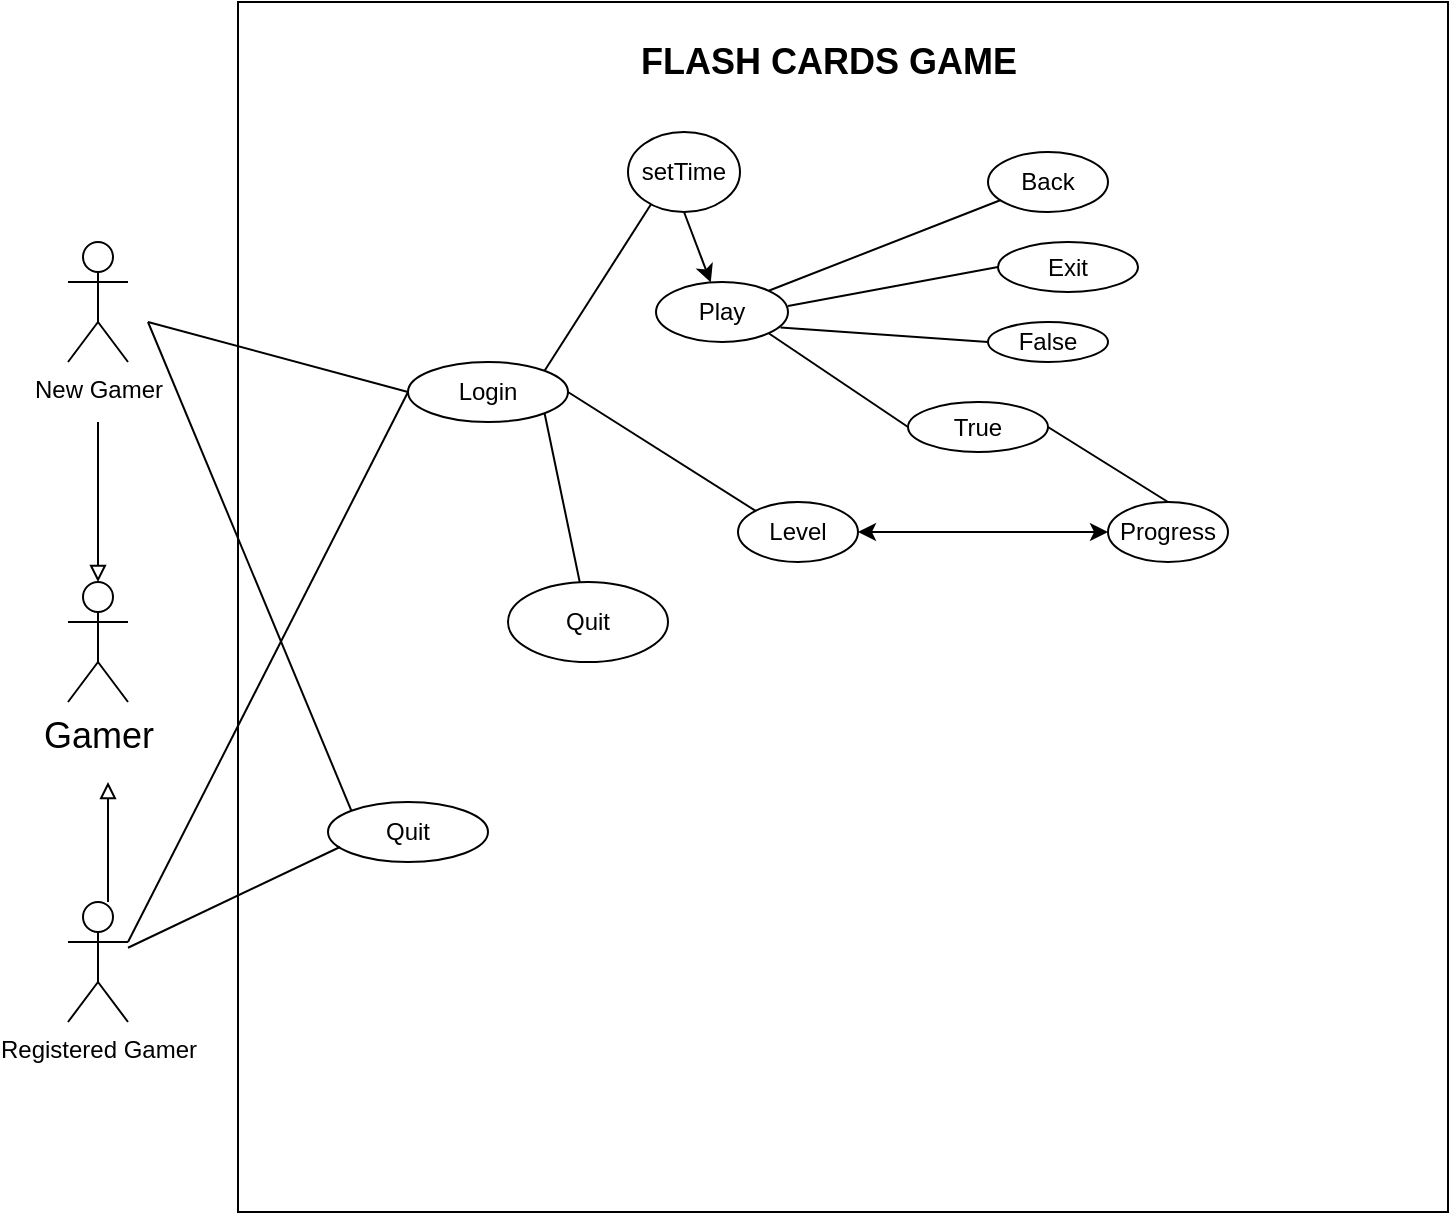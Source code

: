 <mxfile version="18.0.2" type="device"><diagram id="qov3VCIUm1Mgryr8Jg8S" name="Page-1"><mxGraphModel dx="1113" dy="722" grid="1" gridSize="10" guides="1" tooltips="1" connect="1" arrows="1" fold="1" page="1" pageScale="1" pageWidth="827" pageHeight="1169" math="0" shadow="0"><root><mxCell id="0"/><mxCell id="1" parent="0"/><mxCell id="rX9Lk6RJMoX5m5QcVpTm-88" value="" style="whiteSpace=wrap;html=1;aspect=fixed;fontSize=12;" parent="1" vertex="1"><mxGeometry x="135" y="110" width="605" height="605" as="geometry"/></mxCell><mxCell id="rX9Lk6RJMoX5m5QcVpTm-2" value="&lt;font style=&quot;font-size: 18px;&quot;&gt;Gamer&lt;/font&gt;" style="shape=umlActor;verticalLabelPosition=bottom;verticalAlign=top;html=1;" parent="1" vertex="1"><mxGeometry x="50" y="400" width="30" height="60" as="geometry"/></mxCell><mxCell id="rX9Lk6RJMoX5m5QcVpTm-4" value="Login" style="ellipse;whiteSpace=wrap;html=1;" parent="1" vertex="1"><mxGeometry x="220" y="290" width="80" height="30" as="geometry"/></mxCell><mxCell id="rX9Lk6RJMoX5m5QcVpTm-6" value="Play" style="ellipse;whiteSpace=wrap;html=1;" parent="1" vertex="1"><mxGeometry x="344" y="250" width="66" height="30" as="geometry"/></mxCell><mxCell id="rX9Lk6RJMoX5m5QcVpTm-7" value="Quit" style="ellipse;whiteSpace=wrap;html=1;" parent="1" vertex="1"><mxGeometry x="180" y="510" width="80" height="30" as="geometry"/></mxCell><mxCell id="rX9Lk6RJMoX5m5QcVpTm-13" value="" style="endArrow=none;html=1;rounded=0;entryX=0;entryY=0.5;entryDx=0;entryDy=0;" parent="1" target="rX9Lk6RJMoX5m5QcVpTm-4" edge="1"><mxGeometry width="50" height="50" relative="1" as="geometry"><mxPoint x="90" y="270" as="sourcePoint"/><mxPoint x="110" y="590" as="targetPoint"/></mxGeometry></mxCell><mxCell id="rX9Lk6RJMoX5m5QcVpTm-14" value="" style="endArrow=none;html=1;rounded=0;entryX=0;entryY=0;entryDx=0;entryDy=0;" parent="1" target="rX9Lk6RJMoX5m5QcVpTm-7" edge="1"><mxGeometry width="50" height="50" relative="1" as="geometry"><mxPoint x="90" y="270" as="sourcePoint"/><mxPoint x="540" y="440" as="targetPoint"/><Array as="points"/></mxGeometry></mxCell><mxCell id="rX9Lk6RJMoX5m5QcVpTm-18" value="&lt;font style=&quot;font-size: 18px;&quot;&gt;&lt;b&gt;FLASH CARDS GAME&lt;/b&gt;&lt;/font&gt;" style="text;html=1;align=center;verticalAlign=middle;resizable=0;points=[];autosize=1;strokeColor=none;fillColor=none;" parent="1" vertex="1"><mxGeometry x="330" y="130" width="200" height="20" as="geometry"/></mxCell><mxCell id="rX9Lk6RJMoX5m5QcVpTm-21" value="Quit" style="ellipse;whiteSpace=wrap;html=1;" parent="1" vertex="1"><mxGeometry x="270" y="400" width="80" height="40" as="geometry"/></mxCell><mxCell id="rX9Lk6RJMoX5m5QcVpTm-56" value="setTime" style="ellipse;whiteSpace=wrap;html=1;" parent="1" vertex="1"><mxGeometry x="330" y="175" width="56" height="40" as="geometry"/></mxCell><mxCell id="rX9Lk6RJMoX5m5QcVpTm-62" value="Back" style="ellipse;whiteSpace=wrap;html=1;" parent="1" vertex="1"><mxGeometry x="510" y="185" width="60" height="30" as="geometry"/></mxCell><mxCell id="rX9Lk6RJMoX5m5QcVpTm-63" value="&lt;font style=&quot;font-size: 12px;&quot;&gt;Registered Gamer&lt;/font&gt;" style="shape=umlActor;verticalLabelPosition=bottom;verticalAlign=top;html=1;" parent="1" vertex="1"><mxGeometry x="50" y="560" width="30" height="60" as="geometry"/></mxCell><mxCell id="rX9Lk6RJMoX5m5QcVpTm-65" value="" style="endArrow=block;html=1;rounded=0;shadow=0;fontSize=12;endFill=0;" parent="1" edge="1"><mxGeometry width="50" height="50" relative="1" as="geometry"><mxPoint x="70" y="560" as="sourcePoint"/><mxPoint x="70" y="500" as="targetPoint"/></mxGeometry></mxCell><mxCell id="rX9Lk6RJMoX5m5QcVpTm-66" value="&lt;font style=&quot;font-size: 12px;&quot;&gt;New Gamer&lt;/font&gt;" style="shape=umlActor;verticalLabelPosition=bottom;verticalAlign=top;html=1;" parent="1" vertex="1"><mxGeometry x="50" y="230" width="30" height="60" as="geometry"/></mxCell><mxCell id="rX9Lk6RJMoX5m5QcVpTm-73" value="" style="endArrow=none;html=1;rounded=0;shadow=0;fontSize=12;exitX=1;exitY=0;exitDx=0;exitDy=0;entryX=0.207;entryY=0.9;entryDx=0;entryDy=0;entryPerimeter=0;" parent="1" source="rX9Lk6RJMoX5m5QcVpTm-4" target="rX9Lk6RJMoX5m5QcVpTm-56" edge="1"><mxGeometry width="50" height="50" relative="1" as="geometry"><mxPoint x="364" y="260" as="sourcePoint"/><mxPoint x="414" y="210" as="targetPoint"/></mxGeometry></mxCell><mxCell id="rX9Lk6RJMoX5m5QcVpTm-76" value="" style="endArrow=block;html=1;rounded=0;shadow=0;fontSize=12;entryX=0.5;entryY=0;entryDx=0;entryDy=0;entryPerimeter=0;endFill=0;" parent="1" target="rX9Lk6RJMoX5m5QcVpTm-2" edge="1"><mxGeometry width="50" height="50" relative="1" as="geometry"><mxPoint x="65" y="320" as="sourcePoint"/><mxPoint x="130" y="280" as="targetPoint"/></mxGeometry></mxCell><mxCell id="rX9Lk6RJMoX5m5QcVpTm-80" value="" style="endArrow=none;html=1;rounded=0;shadow=0;fontSize=12;entryX=1;entryY=1;entryDx=0;entryDy=0;" parent="1" source="rX9Lk6RJMoX5m5QcVpTm-21" target="rX9Lk6RJMoX5m5QcVpTm-4" edge="1"><mxGeometry width="50" height="50" relative="1" as="geometry"><mxPoint x="420" y="404" as="sourcePoint"/><mxPoint x="310" y="340" as="targetPoint"/></mxGeometry></mxCell><mxCell id="rX9Lk6RJMoX5m5QcVpTm-81" value="" style="endArrow=none;html=1;rounded=0;shadow=0;fontSize=12;exitX=1;exitY=0;exitDx=0;exitDy=0;entryX=0.107;entryY=0.8;entryDx=0;entryDy=0;entryPerimeter=0;" parent="1" source="rX9Lk6RJMoX5m5QcVpTm-6" target="rX9Lk6RJMoX5m5QcVpTm-62" edge="1"><mxGeometry width="50" height="50" relative="1" as="geometry"><mxPoint x="500" y="270" as="sourcePoint"/><mxPoint x="550" y="220" as="targetPoint"/></mxGeometry></mxCell><mxCell id="rX9Lk6RJMoX5m5QcVpTm-82" value="Exit" style="ellipse;whiteSpace=wrap;html=1;" parent="1" vertex="1"><mxGeometry x="515" y="230" width="70" height="25" as="geometry"/></mxCell><mxCell id="rX9Lk6RJMoX5m5QcVpTm-83" value="False" style="ellipse;whiteSpace=wrap;html=1;" parent="1" vertex="1"><mxGeometry x="510" y="270" width="60" height="20" as="geometry"/></mxCell><mxCell id="rX9Lk6RJMoX5m5QcVpTm-84" value="True" style="ellipse;whiteSpace=wrap;html=1;" parent="1" vertex="1"><mxGeometry x="470" y="310" width="70" height="25" as="geometry"/></mxCell><mxCell id="rX9Lk6RJMoX5m5QcVpTm-85" value="" style="endArrow=none;html=1;rounded=0;shadow=0;fontSize=12;entryX=0;entryY=0.5;entryDx=0;entryDy=0;exitX=1;exitY=1;exitDx=0;exitDy=0;" parent="1" source="rX9Lk6RJMoX5m5QcVpTm-6" target="rX9Lk6RJMoX5m5QcVpTm-84" edge="1"><mxGeometry width="50" height="50" relative="1" as="geometry"><mxPoint x="450" y="530" as="sourcePoint"/><mxPoint x="500" y="480" as="targetPoint"/></mxGeometry></mxCell><mxCell id="rX9Lk6RJMoX5m5QcVpTm-86" value="" style="endArrow=none;html=1;rounded=0;shadow=0;fontSize=12;exitX=0.943;exitY=0.757;exitDx=0;exitDy=0;exitPerimeter=0;entryX=0;entryY=0.5;entryDx=0;entryDy=0;" parent="1" source="rX9Lk6RJMoX5m5QcVpTm-6" target="rX9Lk6RJMoX5m5QcVpTm-83" edge="1"><mxGeometry width="50" height="50" relative="1" as="geometry"><mxPoint x="570" y="550" as="sourcePoint"/><mxPoint x="620" y="500" as="targetPoint"/></mxGeometry></mxCell><mxCell id="rX9Lk6RJMoX5m5QcVpTm-87" value="" style="endArrow=none;html=1;rounded=0;shadow=0;fontSize=12;exitX=1;exitY=0.4;exitDx=0;exitDy=0;exitPerimeter=0;entryX=0;entryY=0.5;entryDx=0;entryDy=0;" parent="1" source="rX9Lk6RJMoX5m5QcVpTm-6" target="rX9Lk6RJMoX5m5QcVpTm-82" edge="1"><mxGeometry width="50" height="50" relative="1" as="geometry"><mxPoint x="690" y="340" as="sourcePoint"/><mxPoint x="560" y="290" as="targetPoint"/></mxGeometry></mxCell><mxCell id="rX9Lk6RJMoX5m5QcVpTm-90" value="" style="endArrow=none;html=1;rounded=0;shadow=0;fontFamily=Helvetica;fontSize=12;fontColor=default;entryX=0.5;entryY=1;entryDx=0;entryDy=0;endFill=0;startArrow=classic;startFill=1;" parent="1" source="rX9Lk6RJMoX5m5QcVpTm-6" target="rX9Lk6RJMoX5m5QcVpTm-56" edge="1"><mxGeometry width="50" height="50" relative="1" as="geometry"><mxPoint x="460" y="290" as="sourcePoint"/><mxPoint x="510" y="240" as="targetPoint"/></mxGeometry></mxCell><mxCell id="KvONjSLTd-SIyXOfNQgU-1" value="Level" style="ellipse;whiteSpace=wrap;html=1;" parent="1" vertex="1"><mxGeometry x="385" y="360" width="60" height="30" as="geometry"/></mxCell><mxCell id="KvONjSLTd-SIyXOfNQgU-2" value="" style="endArrow=none;html=1;rounded=0;shadow=0;fontSize=12;entryX=0;entryY=0;entryDx=0;entryDy=0;exitX=1;exitY=0.5;exitDx=0;exitDy=0;" parent="1" source="rX9Lk6RJMoX5m5QcVpTm-4" target="KvONjSLTd-SIyXOfNQgU-1" edge="1"><mxGeometry width="50" height="50" relative="1" as="geometry"><mxPoint x="430" y="320" as="sourcePoint"/><mxPoint x="516.503" y="475.251" as="targetPoint"/></mxGeometry></mxCell><mxCell id="KvONjSLTd-SIyXOfNQgU-3" value="Progress" style="ellipse;whiteSpace=wrap;html=1;" parent="1" vertex="1"><mxGeometry x="570" y="360" width="60" height="30" as="geometry"/></mxCell><mxCell id="KvONjSLTd-SIyXOfNQgU-5" value="" style="endArrow=none;html=1;rounded=0;shadow=0;fontFamily=Helvetica;fontSize=12;fontColor=default;entryX=0.5;entryY=0;entryDx=0;entryDy=0;exitX=1;exitY=0.5;exitDx=0;exitDy=0;" parent="1" source="rX9Lk6RJMoX5m5QcVpTm-84" target="KvONjSLTd-SIyXOfNQgU-3" edge="1"><mxGeometry width="50" height="50" relative="1" as="geometry"><mxPoint x="390" y="420" as="sourcePoint"/><mxPoint x="440" y="370" as="targetPoint"/></mxGeometry></mxCell><mxCell id="KvONjSLTd-SIyXOfNQgU-6" value="" style="endArrow=classic;html=1;rounded=0;shadow=0;fontFamily=Helvetica;fontSize=12;fontColor=default;entryX=1;entryY=0.5;entryDx=0;entryDy=0;exitX=0;exitY=0.5;exitDx=0;exitDy=0;startArrow=classic;startFill=1;endFill=1;" parent="1" source="KvONjSLTd-SIyXOfNQgU-3" target="KvONjSLTd-SIyXOfNQgU-1" edge="1"><mxGeometry width="50" height="50" relative="1" as="geometry"><mxPoint x="390" y="420" as="sourcePoint"/><mxPoint x="440" y="370" as="targetPoint"/></mxGeometry></mxCell><mxCell id="na5VAuuR6hx2Rs6-TT3a-1" value="" style="endArrow=none;html=1;rounded=0;entryX=0.075;entryY=0.75;entryDx=0;entryDy=0;entryPerimeter=0;" parent="1" source="rX9Lk6RJMoX5m5QcVpTm-63" target="rX9Lk6RJMoX5m5QcVpTm-7" edge="1"><mxGeometry width="50" height="50" relative="1" as="geometry"><mxPoint x="130" y="585" as="sourcePoint"/><mxPoint x="180" y="535" as="targetPoint"/></mxGeometry></mxCell><mxCell id="na5VAuuR6hx2Rs6-TT3a-2" value="" style="endArrow=none;html=1;rounded=0;entryX=0;entryY=0.5;entryDx=0;entryDy=0;" parent="1" target="rX9Lk6RJMoX5m5QcVpTm-4" edge="1"><mxGeometry width="50" height="50" relative="1" as="geometry"><mxPoint x="80" y="580" as="sourcePoint"/><mxPoint x="220" y="320" as="targetPoint"/></mxGeometry></mxCell></root></mxGraphModel></diagram></mxfile>